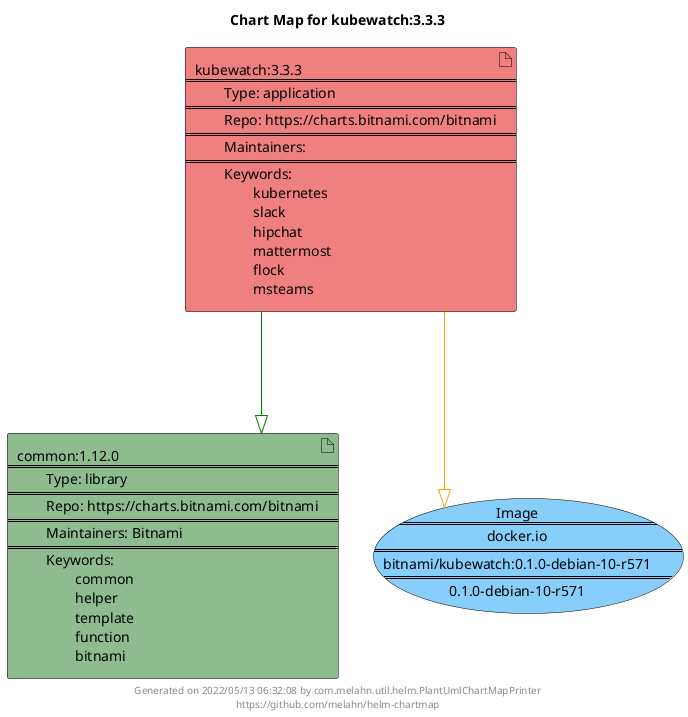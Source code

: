 @startuml
skinparam linetype ortho
skinparam backgroundColor white
skinparam usecaseBorderColor black
skinparam usecaseArrowColor LightSlateGray
skinparam artifactBorderColor black
skinparam artifactArrowColor LightSlateGray

title Chart Map for kubewatch:3.3.3

'There are 2 referenced Helm Charts
artifact "kubewatch:3.3.3\n====\n\tType: application\n====\n\tRepo: https://charts.bitnami.com/bitnami\n====\n\tMaintainers: \n====\n\tKeywords: \n\t\tkubernetes\n\t\tslack\n\t\thipchat\n\t\tmattermost\n\t\tflock\n\t\tmsteams" as kubewatch_3_3_3 #LightCoral
artifact "common:1.12.0\n====\n\tType: library\n====\n\tRepo: https://charts.bitnami.com/bitnami\n====\n\tMaintainers: Bitnami\n====\n\tKeywords: \n\t\tcommon\n\t\thelper\n\t\ttemplate\n\t\tfunction\n\t\tbitnami" as common_1_12_0 #DarkSeaGreen

'There is one referenced Docker Image
usecase "Image\n====\ndocker.io\n====\nbitnami/kubewatch:0.1.0-debian-10-r571\n====\n0.1.0-debian-10-r571" as docker_io_bitnami_kubewatch_0_1_0_debian_10_r571 #LightSkyBlue

'Chart Dependencies
kubewatch_3_3_3--[#green]-|>common_1_12_0
kubewatch_3_3_3--[#orange]-|>docker_io_bitnami_kubewatch_0_1_0_debian_10_r571

center footer Generated on 2022/05/13 06:32:08 by com.melahn.util.helm.PlantUmlChartMapPrinter\nhttps://github.com/melahn/helm-chartmap
@enduml
